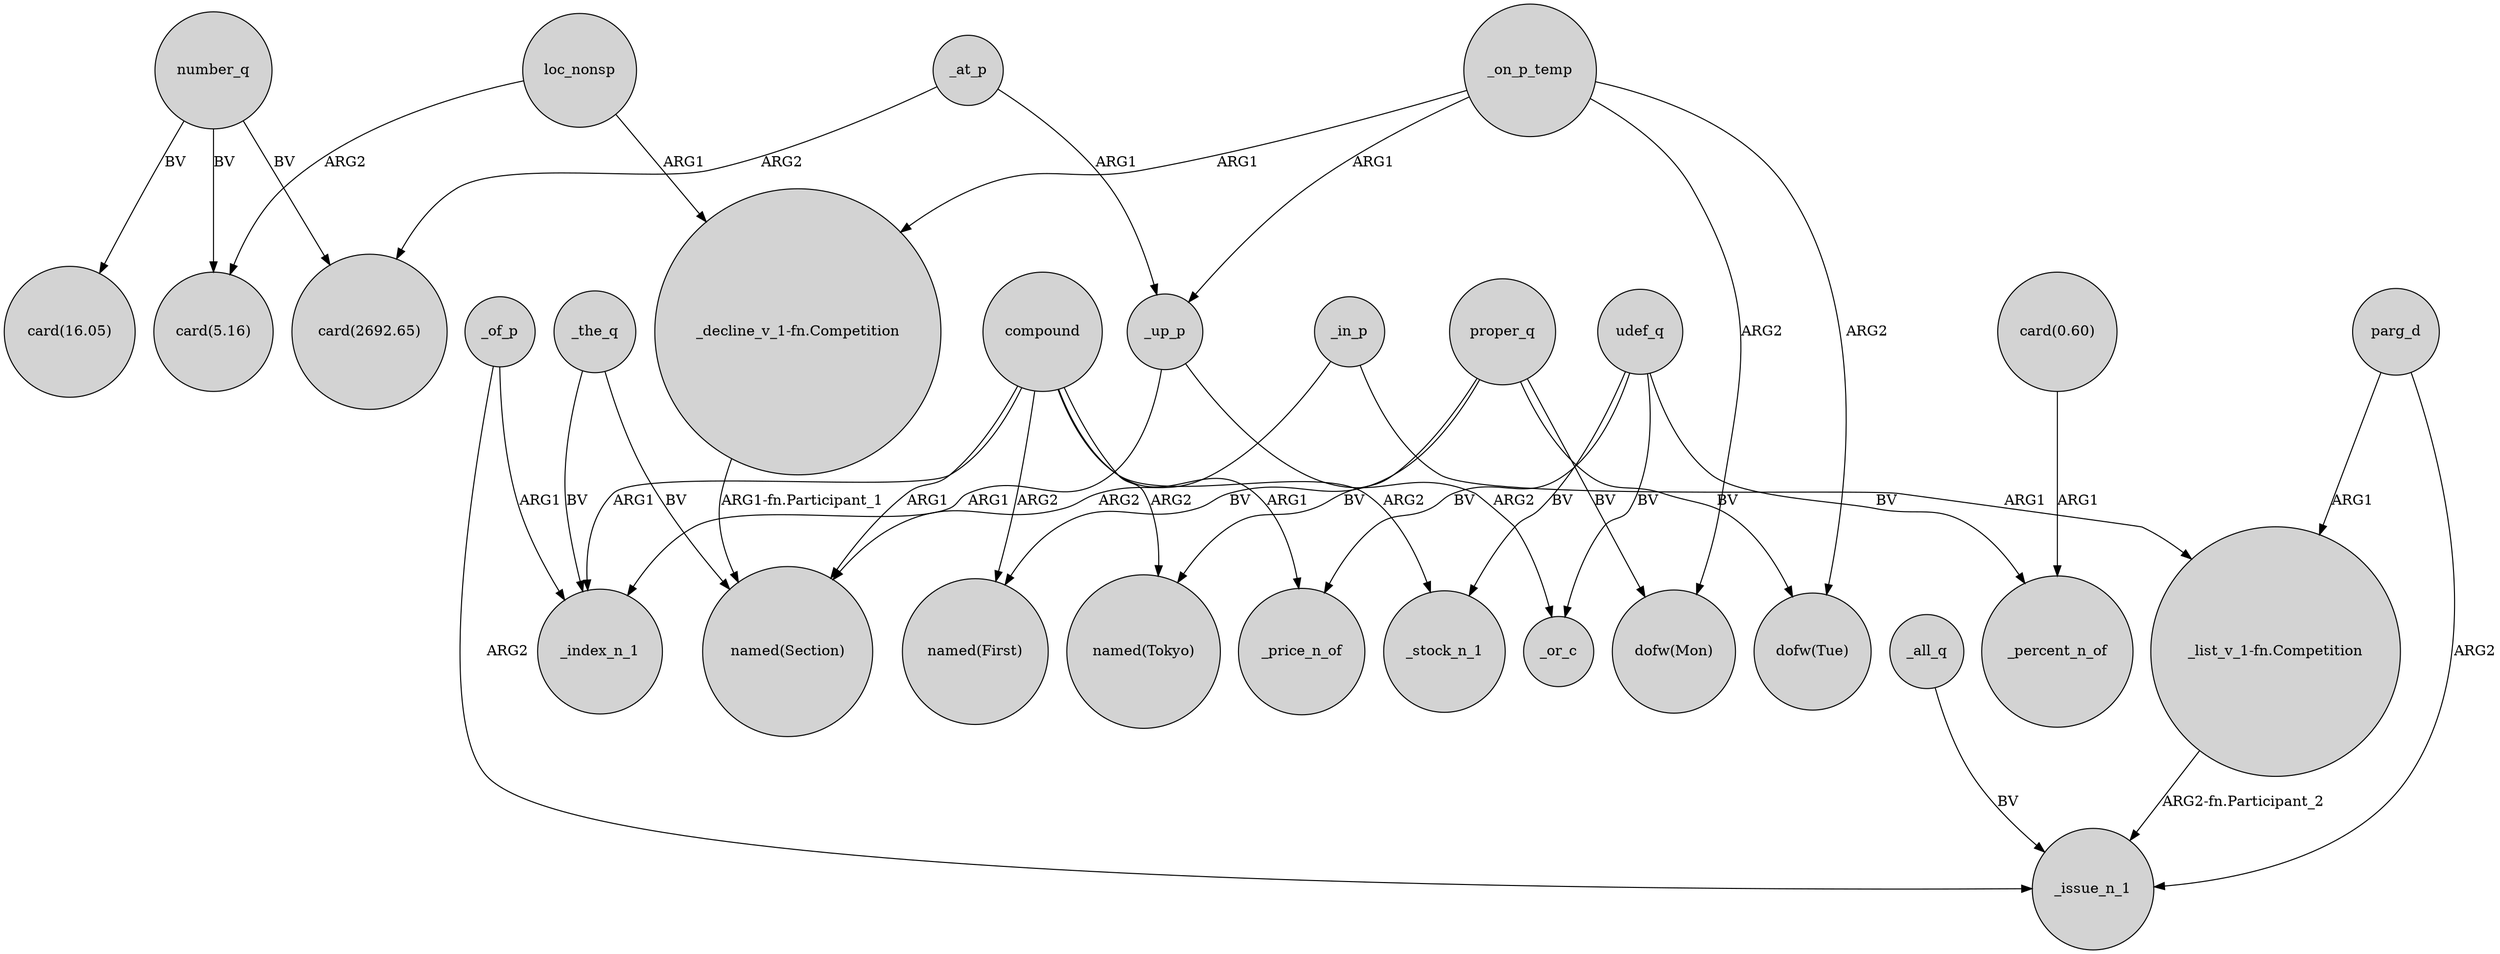 digraph {
	node [shape=circle style=filled]
	loc_nonsp -> "card(5.16)" [label=ARG2]
	"_decline_v_1-fn.Competition" -> "named(Section)" [label="ARG1-fn.Participant_1"]
	number_q -> "card(2692.65)" [label=BV]
	number_q -> "card(5.16)" [label=BV]
	_the_q -> "named(Section)" [label=BV]
	_up_p -> _index_n_1 [label=ARG1]
	_all_q -> _issue_n_1 [label=BV]
	udef_q -> _price_n_of [label=BV]
	loc_nonsp -> "_decline_v_1-fn.Competition" [label=ARG1]
	_of_p -> _issue_n_1 [label=ARG2]
	_up_p -> _or_c [label=ARG2]
	proper_q -> "dofw(Mon)" [label=BV]
	proper_q -> "named(First)" [label=BV]
	_at_p -> "card(2692.65)" [label=ARG2]
	_the_q -> _index_n_1 [label=BV]
	compound -> "named(Tokyo)" [label=ARG2]
	_on_p_temp -> "dofw(Tue)" [label=ARG2]
	udef_q -> _or_c [label=BV]
	compound -> "named(First)" [label=ARG2]
	parg_d -> "_list_v_1-fn.Competition" [label=ARG1]
	udef_q -> _stock_n_1 [label=BV]
	udef_q -> _percent_n_of [label=BV]
	compound -> _stock_n_1 [label=ARG2]
	number_q -> "card(16.05)" [label=BV]
	_on_p_temp -> "dofw(Mon)" [label=ARG2]
	compound -> _index_n_1 [label=ARG1]
	"_list_v_1-fn.Competition" -> _issue_n_1 [label="ARG2-fn.Participant_2"]
	_in_p -> "named(Section)" [label=ARG2]
	proper_q -> "dofw(Tue)" [label=BV]
	proper_q -> "named(Tokyo)" [label=BV]
	_on_p_temp -> "_decline_v_1-fn.Competition" [label=ARG1]
	parg_d -> _issue_n_1 [label=ARG2]
	_at_p -> _up_p [label=ARG1]
	"card(0.60)" -> _percent_n_of [label=ARG1]
	_of_p -> _index_n_1 [label=ARG1]
	compound -> _price_n_of [label=ARG1]
	compound -> "named(Section)" [label=ARG1]
	_in_p -> "_list_v_1-fn.Competition" [label=ARG1]
	_on_p_temp -> _up_p [label=ARG1]
}
